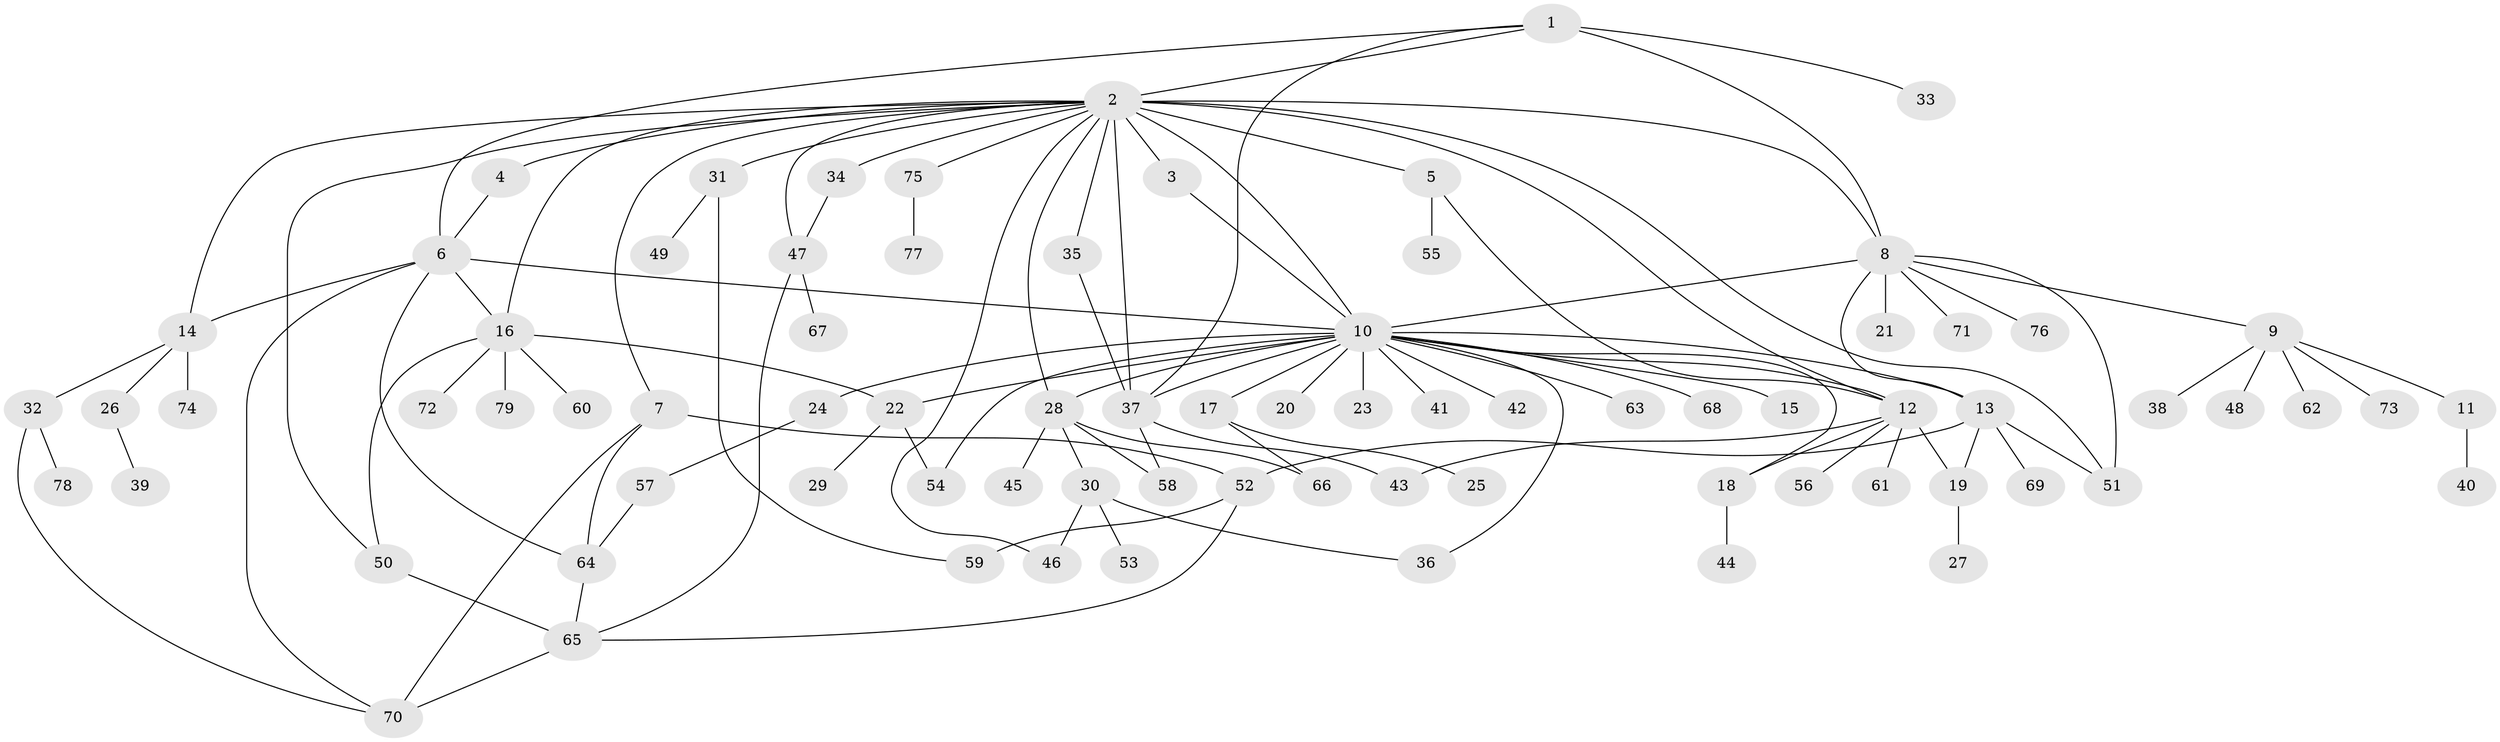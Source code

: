 // original degree distribution, {7: 0.03076923076923077, 27: 0.007692307692307693, 1: 0.5230769230769231, 3: 0.13076923076923078, 4: 0.09230769230769231, 8: 0.023076923076923078, 10: 0.007692307692307693, 24: 0.007692307692307693, 6: 0.023076923076923078, 2: 0.15384615384615385}
// Generated by graph-tools (version 1.1) at 2025/50/03/04/25 22:50:18]
// undirected, 79 vertices, 115 edges
graph export_dot {
  node [color=gray90,style=filled];
  1;
  2;
  3;
  4;
  5;
  6;
  7;
  8;
  9;
  10;
  11;
  12;
  13;
  14;
  15;
  16;
  17;
  18;
  19;
  20;
  21;
  22;
  23;
  24;
  25;
  26;
  27;
  28;
  29;
  30;
  31;
  32;
  33;
  34;
  35;
  36;
  37;
  38;
  39;
  40;
  41;
  42;
  43;
  44;
  45;
  46;
  47;
  48;
  49;
  50;
  51;
  52;
  53;
  54;
  55;
  56;
  57;
  58;
  59;
  60;
  61;
  62;
  63;
  64;
  65;
  66;
  67;
  68;
  69;
  70;
  71;
  72;
  73;
  74;
  75;
  76;
  77;
  78;
  79;
  1 -- 2 [weight=1.0];
  1 -- 6 [weight=1.0];
  1 -- 8 [weight=1.0];
  1 -- 33 [weight=2.0];
  1 -- 37 [weight=1.0];
  2 -- 3 [weight=6.0];
  2 -- 4 [weight=1.0];
  2 -- 5 [weight=1.0];
  2 -- 7 [weight=1.0];
  2 -- 8 [weight=1.0];
  2 -- 10 [weight=1.0];
  2 -- 12 [weight=1.0];
  2 -- 14 [weight=1.0];
  2 -- 16 [weight=1.0];
  2 -- 28 [weight=1.0];
  2 -- 31 [weight=1.0];
  2 -- 34 [weight=1.0];
  2 -- 35 [weight=1.0];
  2 -- 37 [weight=1.0];
  2 -- 46 [weight=1.0];
  2 -- 47 [weight=1.0];
  2 -- 50 [weight=1.0];
  2 -- 51 [weight=1.0];
  2 -- 75 [weight=1.0];
  3 -- 10 [weight=1.0];
  4 -- 6 [weight=1.0];
  5 -- 12 [weight=1.0];
  5 -- 55 [weight=1.0];
  6 -- 10 [weight=1.0];
  6 -- 14 [weight=1.0];
  6 -- 16 [weight=1.0];
  6 -- 64 [weight=1.0];
  6 -- 70 [weight=1.0];
  7 -- 52 [weight=1.0];
  7 -- 64 [weight=1.0];
  7 -- 70 [weight=1.0];
  8 -- 9 [weight=1.0];
  8 -- 10 [weight=1.0];
  8 -- 13 [weight=1.0];
  8 -- 21 [weight=1.0];
  8 -- 51 [weight=1.0];
  8 -- 71 [weight=1.0];
  8 -- 76 [weight=1.0];
  9 -- 11 [weight=1.0];
  9 -- 38 [weight=1.0];
  9 -- 48 [weight=1.0];
  9 -- 62 [weight=1.0];
  9 -- 73 [weight=1.0];
  10 -- 12 [weight=1.0];
  10 -- 13 [weight=1.0];
  10 -- 15 [weight=1.0];
  10 -- 17 [weight=1.0];
  10 -- 18 [weight=1.0];
  10 -- 20 [weight=1.0];
  10 -- 22 [weight=1.0];
  10 -- 23 [weight=1.0];
  10 -- 24 [weight=1.0];
  10 -- 28 [weight=1.0];
  10 -- 36 [weight=1.0];
  10 -- 37 [weight=1.0];
  10 -- 41 [weight=1.0];
  10 -- 42 [weight=1.0];
  10 -- 54 [weight=1.0];
  10 -- 63 [weight=1.0];
  10 -- 68 [weight=1.0];
  11 -- 40 [weight=1.0];
  12 -- 18 [weight=1.0];
  12 -- 19 [weight=1.0];
  12 -- 43 [weight=1.0];
  12 -- 56 [weight=1.0];
  12 -- 61 [weight=1.0];
  13 -- 19 [weight=1.0];
  13 -- 51 [weight=1.0];
  13 -- 52 [weight=1.0];
  13 -- 69 [weight=1.0];
  14 -- 26 [weight=1.0];
  14 -- 32 [weight=1.0];
  14 -- 74 [weight=1.0];
  16 -- 22 [weight=1.0];
  16 -- 50 [weight=1.0];
  16 -- 60 [weight=1.0];
  16 -- 72 [weight=1.0];
  16 -- 79 [weight=1.0];
  17 -- 25 [weight=1.0];
  17 -- 66 [weight=1.0];
  18 -- 44 [weight=1.0];
  19 -- 27 [weight=1.0];
  22 -- 29 [weight=1.0];
  22 -- 54 [weight=1.0];
  24 -- 57 [weight=1.0];
  26 -- 39 [weight=1.0];
  28 -- 30 [weight=1.0];
  28 -- 45 [weight=1.0];
  28 -- 58 [weight=1.0];
  28 -- 66 [weight=1.0];
  30 -- 36 [weight=1.0];
  30 -- 46 [weight=1.0];
  30 -- 53 [weight=1.0];
  31 -- 49 [weight=1.0];
  31 -- 59 [weight=1.0];
  32 -- 70 [weight=1.0];
  32 -- 78 [weight=1.0];
  34 -- 47 [weight=1.0];
  35 -- 37 [weight=1.0];
  37 -- 43 [weight=2.0];
  37 -- 58 [weight=1.0];
  47 -- 65 [weight=1.0];
  47 -- 67 [weight=1.0];
  50 -- 65 [weight=2.0];
  52 -- 59 [weight=2.0];
  52 -- 65 [weight=1.0];
  57 -- 64 [weight=2.0];
  64 -- 65 [weight=1.0];
  65 -- 70 [weight=1.0];
  75 -- 77 [weight=1.0];
}
